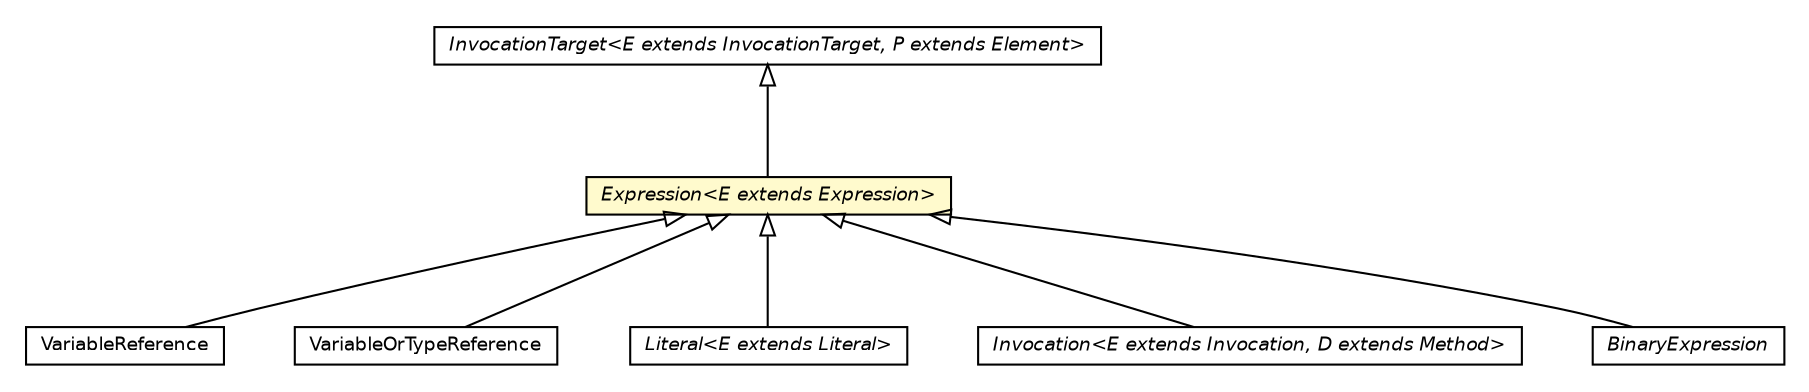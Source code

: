 #!/usr/local/bin/dot
#
# Class diagram 
# Generated by UMLGraph version 5.2 (http://www.umlgraph.org/)
#

digraph G {
	edge [fontname="Helvetica",fontsize=10,labelfontname="Helvetica",labelfontsize=10];
	node [fontname="Helvetica",fontsize=10,shape=plaintext];
	nodesep=0.25;
	ranksep=0.5;
	// chameleon.core.expression.VariableReference
	c8369 [label=<<table title="chameleon.core.expression.VariableReference" border="0" cellborder="1" cellspacing="0" cellpadding="2" port="p" href="./VariableReference.html">
		<tr><td><table border="0" cellspacing="0" cellpadding="1">
<tr><td align="center" balign="center"> VariableReference </td></tr>
		</table></td></tr>
		</table>>, fontname="Helvetica", fontcolor="black", fontsize=9.0];
	// chameleon.core.expression.VariableOrTypeReference
	c8370 [label=<<table title="chameleon.core.expression.VariableOrTypeReference" border="0" cellborder="1" cellspacing="0" cellpadding="2" port="p" href="./VariableOrTypeReference.html">
		<tr><td><table border="0" cellspacing="0" cellpadding="1">
<tr><td align="center" balign="center"> VariableOrTypeReference </td></tr>
		</table></td></tr>
		</table>>, fontname="Helvetica", fontcolor="black", fontsize=9.0];
	// chameleon.core.expression.Literal<E extends chameleon.core.expression.Literal>
	c8374 [label=<<table title="chameleon.core.expression.Literal" border="0" cellborder="1" cellspacing="0" cellpadding="2" port="p" href="./Literal.html">
		<tr><td><table border="0" cellspacing="0" cellpadding="1">
<tr><td align="center" balign="center"><font face="Helvetica-Oblique"> Literal&lt;E extends Literal&gt; </font></td></tr>
		</table></td></tr>
		</table>>, fontname="Helvetica", fontcolor="black", fontsize=9.0];
	// chameleon.core.expression.InvocationTarget<E extends chameleon.core.expression.InvocationTarget, P extends chameleon.core.element.Element>
	c8376 [label=<<table title="chameleon.core.expression.InvocationTarget" border="0" cellborder="1" cellspacing="0" cellpadding="2" port="p" href="./InvocationTarget.html">
		<tr><td><table border="0" cellspacing="0" cellpadding="1">
<tr><td align="center" balign="center"><font face="Helvetica-Oblique"> InvocationTarget&lt;E extends InvocationTarget, P extends Element&gt; </font></td></tr>
		</table></td></tr>
		</table>>, fontname="Helvetica", fontcolor="black", fontsize=9.0];
	// chameleon.core.expression.Invocation<E extends chameleon.core.expression.Invocation, D extends chameleon.core.method.Method>
	c8377 [label=<<table title="chameleon.core.expression.Invocation" border="0" cellborder="1" cellspacing="0" cellpadding="2" port="p" href="./Invocation.html">
		<tr><td><table border="0" cellspacing="0" cellpadding="1">
<tr><td align="center" balign="center"><font face="Helvetica-Oblique"> Invocation&lt;E extends Invocation, D extends Method&gt; </font></td></tr>
		</table></td></tr>
		</table>>, fontname="Helvetica", fontcolor="black", fontsize=9.0];
	// chameleon.core.expression.Expression<E extends chameleon.core.expression.Expression>
	c8378 [label=<<table title="chameleon.core.expression.Expression" border="0" cellborder="1" cellspacing="0" cellpadding="2" port="p" bgcolor="lemonChiffon" href="./Expression.html">
		<tr><td><table border="0" cellspacing="0" cellpadding="1">
<tr><td align="center" balign="center"><font face="Helvetica-Oblique"> Expression&lt;E extends Expression&gt; </font></td></tr>
		</table></td></tr>
		</table>>, fontname="Helvetica", fontcolor="black", fontsize=9.0];
	// chameleon.core.expression.BinaryExpression
	c8379 [label=<<table title="chameleon.core.expression.BinaryExpression" border="0" cellborder="1" cellspacing="0" cellpadding="2" port="p" href="./BinaryExpression.html">
		<tr><td><table border="0" cellspacing="0" cellpadding="1">
<tr><td align="center" balign="center"><font face="Helvetica-Oblique"> BinaryExpression </font></td></tr>
		</table></td></tr>
		</table>>, fontname="Helvetica", fontcolor="black", fontsize=9.0];
	//chameleon.core.expression.VariableReference extends chameleon.core.expression.Expression<chameleon.core.expression.VariableReference>
	c8378:p -> c8369:p [dir=back,arrowtail=empty];
	//chameleon.core.expression.VariableOrTypeReference extends chameleon.core.expression.Expression<chameleon.core.expression.VariableOrTypeReference>
	c8378:p -> c8370:p [dir=back,arrowtail=empty];
	//chameleon.core.expression.Literal<E extends chameleon.core.expression.Literal> extends chameleon.core.expression.Expression<E>
	c8378:p -> c8374:p [dir=back,arrowtail=empty];
	//chameleon.core.expression.Invocation<E extends chameleon.core.expression.Invocation, D extends chameleon.core.method.Method> extends chameleon.core.expression.Expression<E>
	c8378:p -> c8377:p [dir=back,arrowtail=empty];
	//chameleon.core.expression.Expression<E extends chameleon.core.expression.Expression> extends chameleon.core.expression.InvocationTarget<E, chameleon.core.element.Element>
	c8376:p -> c8378:p [dir=back,arrowtail=empty];
	//chameleon.core.expression.BinaryExpression extends chameleon.core.expression.Expression<chameleon.core.expression.BinaryExpression>
	c8378:p -> c8379:p [dir=back,arrowtail=empty];
}

